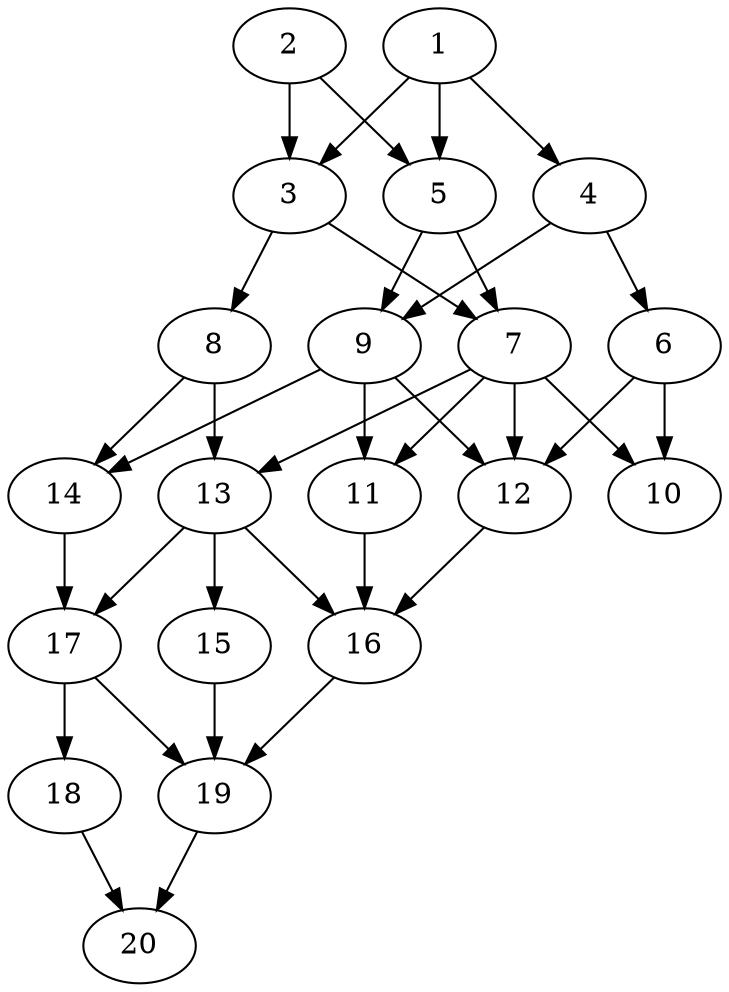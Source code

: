 // DAG automatically generated by daggen at Tue Jul 23 14:27:02 2019
// ./daggen --dot -n 20 --ccr 0.3 --fat 0.5 --regular 0.5 --density 0.7 --mindata 5242880 --maxdata 52428800 
digraph G {
  1 [size="154794667", alpha="0.18", expect_size="46438400"] 
  1 -> 3 [size ="46438400"]
  1 -> 4 [size ="46438400"]
  1 -> 5 [size ="46438400"]
  2 [size="146827947", alpha="0.05", expect_size="44048384"] 
  2 -> 3 [size ="44048384"]
  2 -> 5 [size ="44048384"]
  3 [size="106758827", alpha="0.15", expect_size="32027648"] 
  3 -> 7 [size ="32027648"]
  3 -> 8 [size ="32027648"]
  4 [size="36266667", alpha="0.16", expect_size="10880000"] 
  4 -> 6 [size ="10880000"]
  4 -> 9 [size ="10880000"]
  5 [size="74956800", alpha="0.13", expect_size="22487040"] 
  5 -> 7 [size ="22487040"]
  5 -> 9 [size ="22487040"]
  6 [size="25620480", alpha="0.03", expect_size="7686144"] 
  6 -> 10 [size ="7686144"]
  6 -> 12 [size ="7686144"]
  7 [size="88272213", alpha="0.01", expect_size="26481664"] 
  7 -> 10 [size ="26481664"]
  7 -> 11 [size ="26481664"]
  7 -> 12 [size ="26481664"]
  7 -> 13 [size ="26481664"]
  8 [size="173803520", alpha="0.07", expect_size="52141056"] 
  8 -> 13 [size ="52141056"]
  8 -> 14 [size ="52141056"]
  9 [size="53097813", alpha="0.01", expect_size="15929344"] 
  9 -> 11 [size ="15929344"]
  9 -> 12 [size ="15929344"]
  9 -> 14 [size ="15929344"]
  10 [size="36164267", alpha="0.05", expect_size="10849280"] 
  11 [size="106687147", alpha="0.04", expect_size="32006144"] 
  11 -> 16 [size ="32006144"]
  12 [size="93600427", alpha="0.12", expect_size="28080128"] 
  12 -> 16 [size ="28080128"]
  13 [size="133628587", alpha="0.06", expect_size="40088576"] 
  13 -> 15 [size ="40088576"]
  13 -> 16 [size ="40088576"]
  13 -> 17 [size ="40088576"]
  14 [size="92381867", alpha="0.17", expect_size="27714560"] 
  14 -> 17 [size ="27714560"]
  15 [size="64464213", alpha="0.12", expect_size="19339264"] 
  15 -> 19 [size ="19339264"]
  16 [size="170349227", alpha="0.12", expect_size="51104768"] 
  16 -> 19 [size ="51104768"]
  17 [size="32802133", alpha="0.00", expect_size="9840640"] 
  17 -> 18 [size ="9840640"]
  17 -> 19 [size ="9840640"]
  18 [size="39830187", alpha="0.11", expect_size="11949056"] 
  18 -> 20 [size ="11949056"]
  19 [size="91535360", alpha="0.11", expect_size="27460608"] 
  19 -> 20 [size ="27460608"]
  20 [size="102857387", alpha="0.00", expect_size="30857216"] 
}
